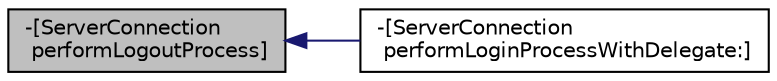 digraph "-[ServerConnection performLogoutProcess]"
{
  edge [fontname="Helvetica",fontsize="10",labelfontname="Helvetica",labelfontsize="10"];
  node [fontname="Helvetica",fontsize="10",shape=record];
  rankdir="LR";
  Node1 [label="-[ServerConnection\l performLogoutProcess]",height=0.2,width=0.4,color="black", fillcolor="grey75", style="filled" fontcolor="black"];
  Node1 -> Node2 [dir="back",color="midnightblue",fontsize="10",style="solid",fontname="Helvetica"];
  Node2 [label="-[ServerConnection\l performLoginProcessWithDelegate:]",height=0.2,width=0.4,color="black", fillcolor="white", style="filled",URL="$interface_server_connection.html#afcb2f3792f9036bc0645224911b6fb21"];
}
